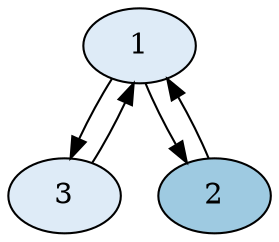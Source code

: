 strict digraph {


	"1" [ colorscheme="blues3", fillcolor="1", style="filled",  weight=0 ];

	"1" -> "3" [  weight=0 ];

	"1" -> "2" [  weight=0 ];

	"2" [ colorscheme="blues3", fillcolor="2", style="filled",  weight=0 ];

	"2" -> "1" [  weight=0 ];

	"3" [ colorscheme="blues3", fillcolor="1", style="filled",  weight=0 ];

	"3" -> "1" [  weight=0 ];

}
